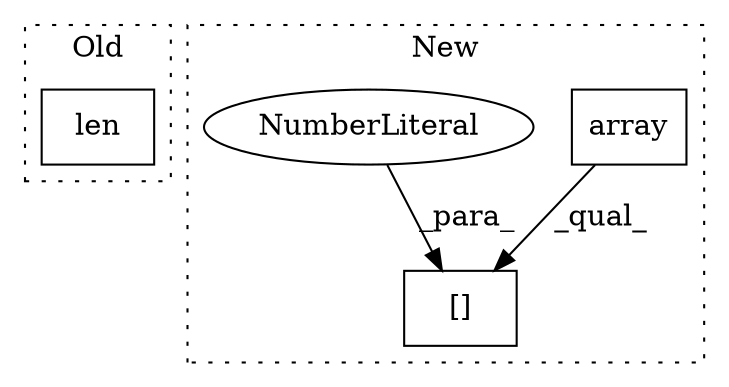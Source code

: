 digraph G {
subgraph cluster0 {
1 [label="len" a="32" s="246,255" l="4,1" shape="box"];
label = "Old";
style="dotted";
}
subgraph cluster1 {
2 [label="array" a="32" s="238,375" l="17,-5" shape="box"];
3 [label="[]" a="2" s="387,399" l="11,1" shape="box"];
4 [label="NumberLiteral" a="34" s="398" l="1" shape="ellipse"];
label = "New";
style="dotted";
}
2 -> 3 [label="_qual_"];
4 -> 3 [label="_para_"];
}